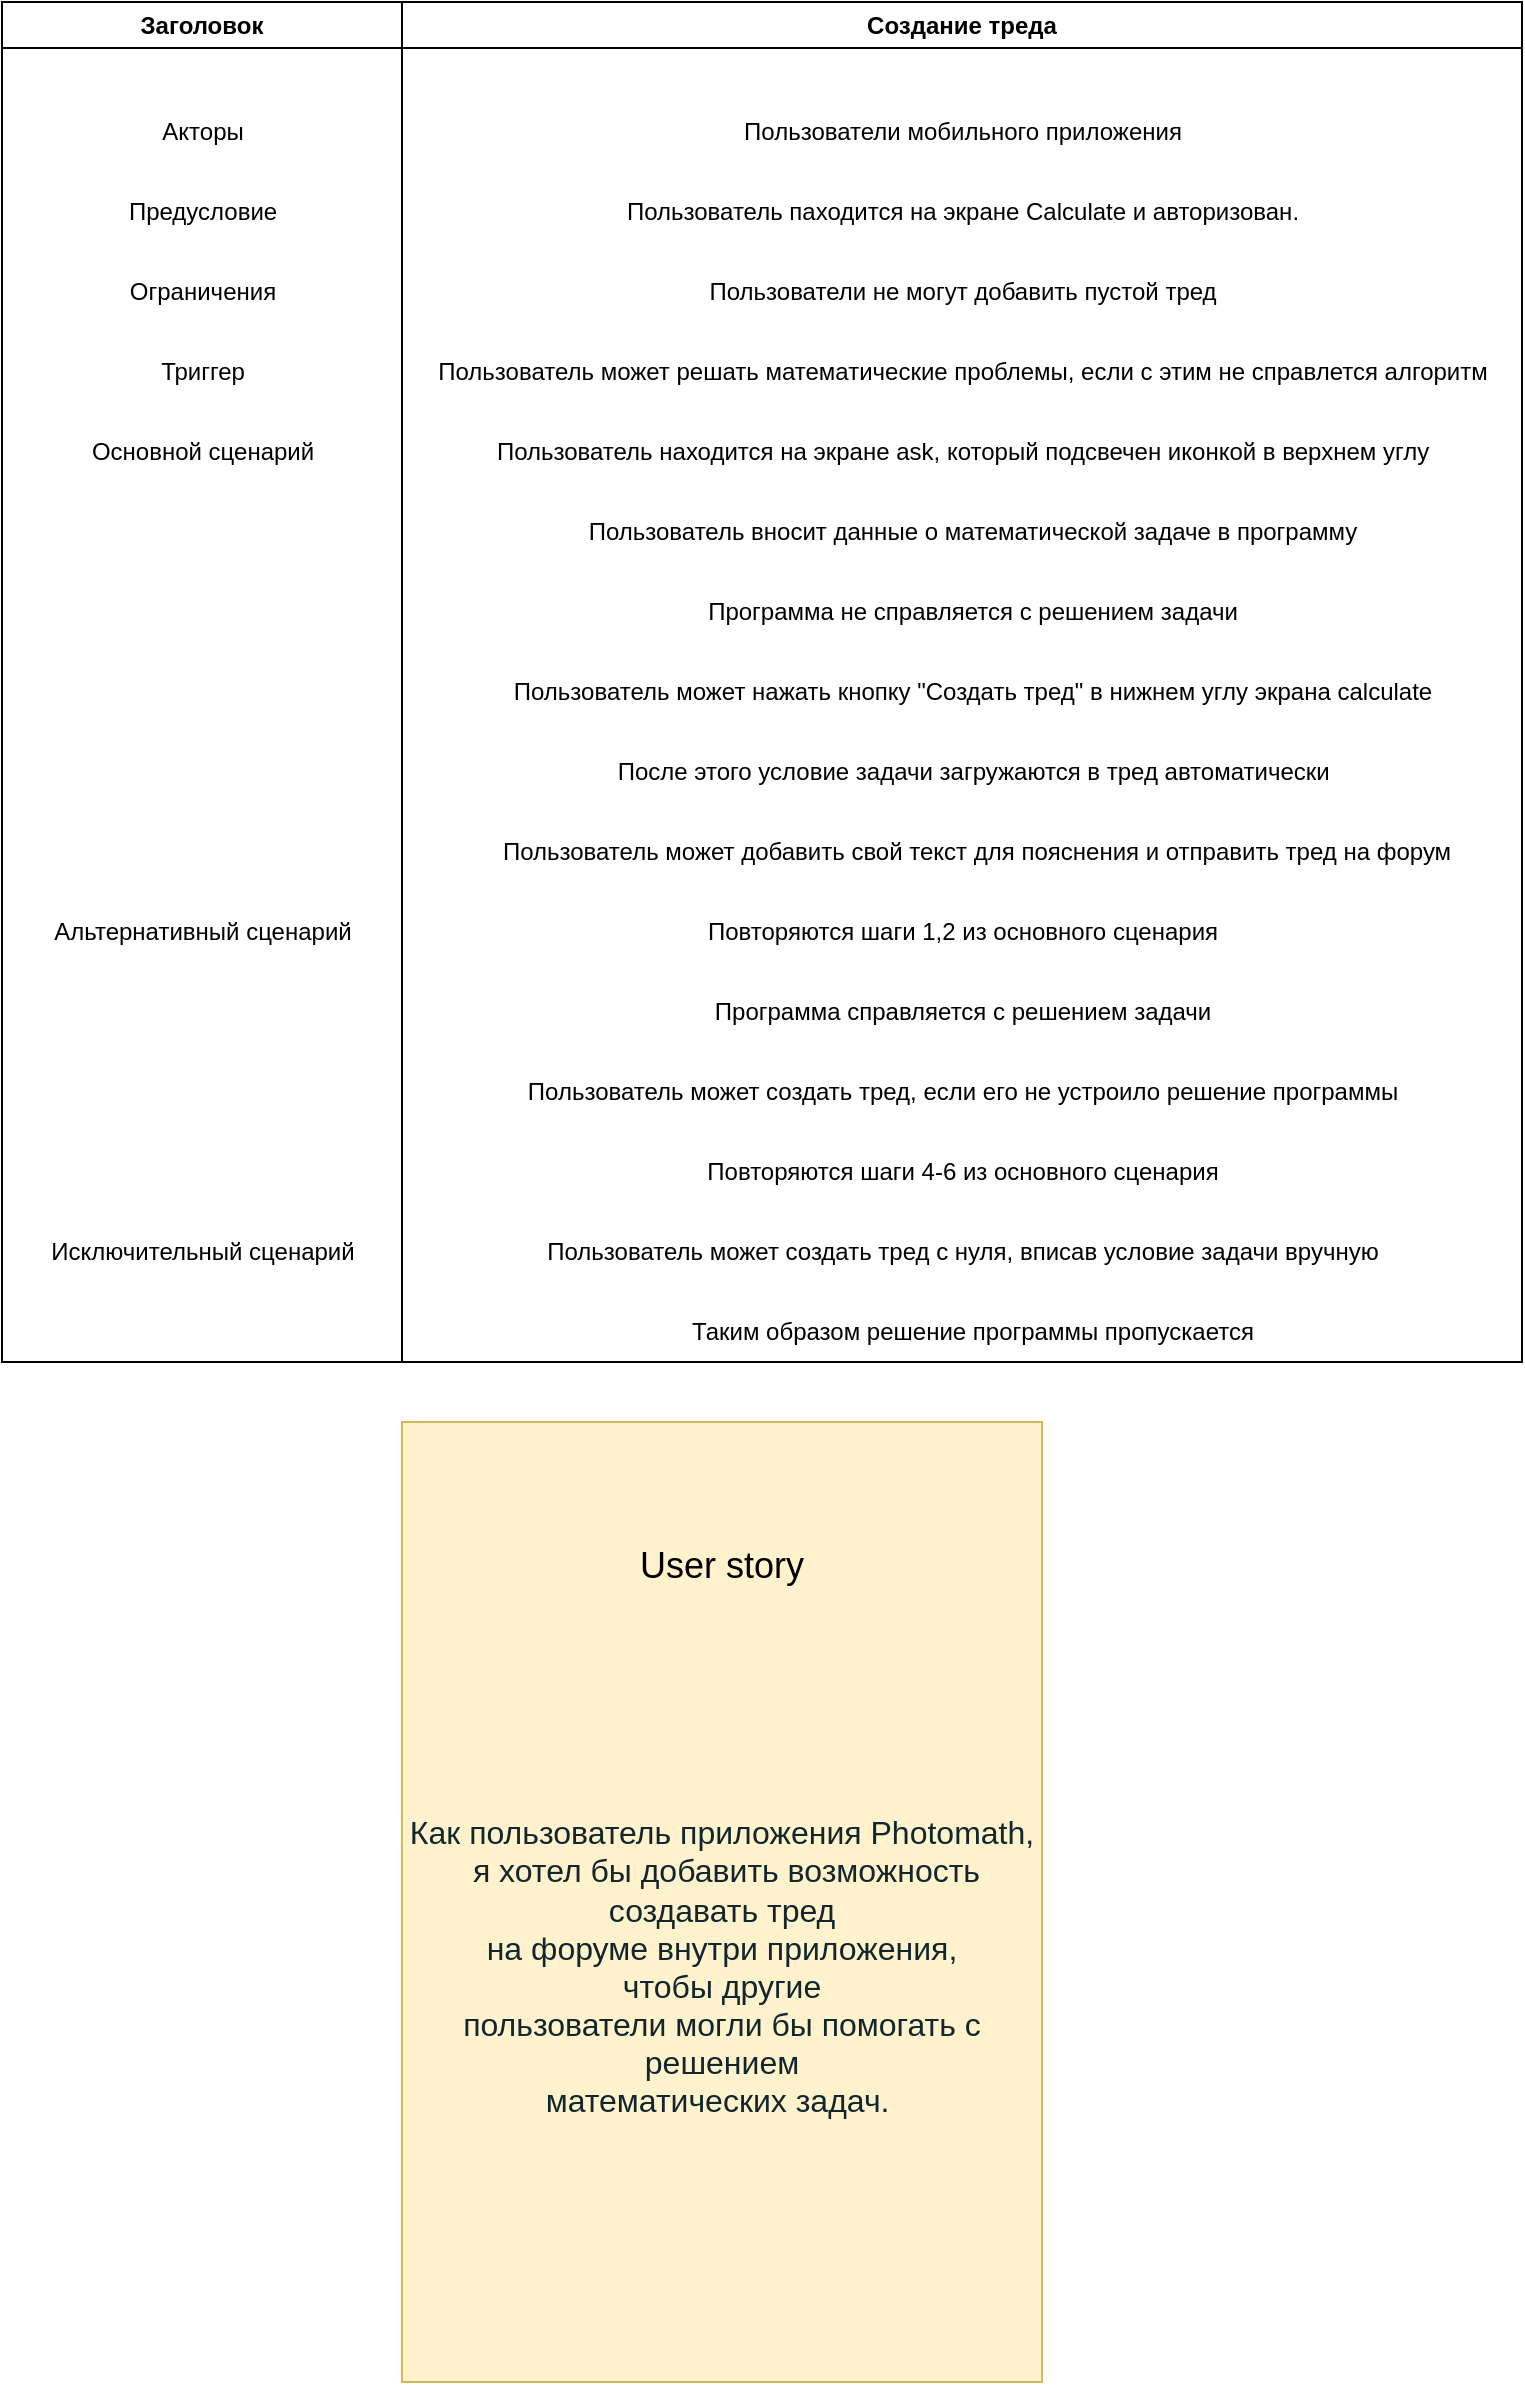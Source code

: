 <mxfile version="24.7.17">
  <diagram name="Страница — 1" id="ZxUDvak5gK3-czlqdzK2">
    <mxGraphModel dx="1735" dy="1133" grid="1" gridSize="10" guides="1" tooltips="1" connect="1" arrows="1" fold="1" page="1" pageScale="1" pageWidth="827" pageHeight="1169" math="0" shadow="0">
      <root>
        <mxCell id="0" />
        <mxCell id="1" parent="0" />
        <mxCell id="4w28gFZ9ZuAEhgXsI9mW-2" value="Заголовок" style="swimlane;whiteSpace=wrap;html=1;" vertex="1" parent="1">
          <mxGeometry x="50" y="80" width="200" height="680" as="geometry" />
        </mxCell>
        <mxCell id="4w28gFZ9ZuAEhgXsI9mW-17" value="Акторы" style="text;html=1;align=center;verticalAlign=middle;resizable=0;points=[];autosize=1;strokeColor=none;fillColor=none;" vertex="1" parent="4w28gFZ9ZuAEhgXsI9mW-2">
          <mxGeometry x="65" y="50" width="70" height="30" as="geometry" />
        </mxCell>
        <mxCell id="4w28gFZ9ZuAEhgXsI9mW-20" value="Предусловие" style="text;html=1;align=center;verticalAlign=middle;resizable=0;points=[];autosize=1;strokeColor=none;fillColor=none;" vertex="1" parent="4w28gFZ9ZuAEhgXsI9mW-2">
          <mxGeometry x="50" y="90" width="100" height="30" as="geometry" />
        </mxCell>
        <mxCell id="4w28gFZ9ZuAEhgXsI9mW-22" value="Ограничения" style="text;html=1;align=center;verticalAlign=middle;resizable=0;points=[];autosize=1;strokeColor=none;fillColor=none;" vertex="1" parent="4w28gFZ9ZuAEhgXsI9mW-2">
          <mxGeometry x="50" y="130" width="100" height="30" as="geometry" />
        </mxCell>
        <mxCell id="4w28gFZ9ZuAEhgXsI9mW-24" value="Триггер" style="text;html=1;align=center;verticalAlign=middle;resizable=0;points=[];autosize=1;strokeColor=none;fillColor=none;" vertex="1" parent="4w28gFZ9ZuAEhgXsI9mW-2">
          <mxGeometry x="65" y="170" width="70" height="30" as="geometry" />
        </mxCell>
        <mxCell id="4w28gFZ9ZuAEhgXsI9mW-26" value="Основной сценарий" style="text;html=1;align=center;verticalAlign=middle;resizable=0;points=[];autosize=1;strokeColor=none;fillColor=none;" vertex="1" parent="4w28gFZ9ZuAEhgXsI9mW-2">
          <mxGeometry x="30" y="210" width="140" height="30" as="geometry" />
        </mxCell>
        <mxCell id="4w28gFZ9ZuAEhgXsI9mW-33" value="Альтернативный сценарий" style="text;html=1;align=center;verticalAlign=middle;resizable=0;points=[];autosize=1;strokeColor=none;fillColor=none;" vertex="1" parent="4w28gFZ9ZuAEhgXsI9mW-2">
          <mxGeometry x="10" y="450" width="180" height="30" as="geometry" />
        </mxCell>
        <mxCell id="4w28gFZ9ZuAEhgXsI9mW-41" value="Исключительный сценарий" style="text;html=1;align=center;verticalAlign=middle;resizable=0;points=[];autosize=1;strokeColor=none;fillColor=none;" vertex="1" parent="4w28gFZ9ZuAEhgXsI9mW-2">
          <mxGeometry x="10" y="610" width="180" height="30" as="geometry" />
        </mxCell>
        <mxCell id="4w28gFZ9ZuAEhgXsI9mW-16" value="Создание треда" style="swimlane;whiteSpace=wrap;html=1;" vertex="1" parent="1">
          <mxGeometry x="250" y="80" width="560" height="680" as="geometry" />
        </mxCell>
        <mxCell id="4w28gFZ9ZuAEhgXsI9mW-19" value="Пользователи мобильного приложения" style="text;html=1;align=center;verticalAlign=middle;resizable=0;points=[];autosize=1;strokeColor=none;fillColor=none;" vertex="1" parent="4w28gFZ9ZuAEhgXsI9mW-16">
          <mxGeometry x="155" y="50" width="250" height="30" as="geometry" />
        </mxCell>
        <mxCell id="4w28gFZ9ZuAEhgXsI9mW-21" value="Пользователь паходится на экране Calculate и авторизован." style="text;html=1;align=center;verticalAlign=middle;resizable=0;points=[];autosize=1;strokeColor=none;fillColor=none;" vertex="1" parent="4w28gFZ9ZuAEhgXsI9mW-16">
          <mxGeometry x="95" y="90" width="370" height="30" as="geometry" />
        </mxCell>
        <mxCell id="4w28gFZ9ZuAEhgXsI9mW-23" value="Пользователи не могут добавить пустой тред" style="text;html=1;align=center;verticalAlign=middle;resizable=0;points=[];autosize=1;strokeColor=none;fillColor=none;" vertex="1" parent="4w28gFZ9ZuAEhgXsI9mW-16">
          <mxGeometry x="140" y="130" width="280" height="30" as="geometry" />
        </mxCell>
        <mxCell id="4w28gFZ9ZuAEhgXsI9mW-25" value="Пользователь может решать математические проблемы, если с этим не справлется алгоритм" style="text;html=1;align=center;verticalAlign=middle;resizable=1;points=[];autosize=1;strokeColor=none;fillColor=none;fontStyle=0;movable=1;rotatable=1;deletable=1;editable=1;locked=0;connectable=1;" vertex="1" parent="4w28gFZ9ZuAEhgXsI9mW-16">
          <mxGeometry y="170" width="560" height="30" as="geometry" />
        </mxCell>
        <mxCell id="4w28gFZ9ZuAEhgXsI9mW-27" value="Пользователь находится на экране ask, который подсвечен иконкой в верхнем углу" style="text;html=1;align=center;verticalAlign=middle;resizable=1;points=[];autosize=1;strokeColor=none;fillColor=none;fontStyle=0;movable=1;rotatable=1;deletable=1;editable=1;locked=0;connectable=1;" vertex="1" parent="4w28gFZ9ZuAEhgXsI9mW-16">
          <mxGeometry x="30" y="210" width="500" height="30" as="geometry" />
        </mxCell>
        <mxCell id="4w28gFZ9ZuAEhgXsI9mW-28" value="Пользователь вносит данные о математической задаче в программу" style="text;html=1;align=center;verticalAlign=middle;resizable=1;points=[];autosize=1;strokeColor=none;fillColor=none;fontStyle=0;movable=1;rotatable=1;deletable=1;editable=1;locked=0;connectable=1;" vertex="1" parent="4w28gFZ9ZuAEhgXsI9mW-16">
          <mxGeometry x="75" y="250" width="420" height="30" as="geometry" />
        </mxCell>
        <mxCell id="4w28gFZ9ZuAEhgXsI9mW-29" value="Программа не справляется с решением задачи" style="text;html=1;align=center;verticalAlign=middle;resizable=1;points=[];autosize=1;strokeColor=none;fillColor=none;fontStyle=0;movable=1;rotatable=1;deletable=1;editable=1;locked=0;connectable=1;" vertex="1" parent="4w28gFZ9ZuAEhgXsI9mW-16">
          <mxGeometry x="140" y="290" width="290" height="30" as="geometry" />
        </mxCell>
        <mxCell id="4w28gFZ9ZuAEhgXsI9mW-30" value="Пользователь может нажать кнопку &quot;Создать тред&quot; в нижнем углу экрана calculate" style="text;html=1;align=center;verticalAlign=middle;resizable=1;points=[];autosize=1;strokeColor=none;fillColor=none;fontStyle=0;movable=1;rotatable=1;deletable=1;editable=1;locked=0;connectable=1;" vertex="1" parent="4w28gFZ9ZuAEhgXsI9mW-16">
          <mxGeometry x="35" y="330" width="500" height="30" as="geometry" />
        </mxCell>
        <mxCell id="4w28gFZ9ZuAEhgXsI9mW-31" value="После этого условие задачи загружаются в тред автоматически&amp;nbsp;" style="text;html=1;align=center;verticalAlign=middle;resizable=1;points=[];autosize=1;strokeColor=none;fillColor=none;fontStyle=0;movable=1;rotatable=1;deletable=1;editable=1;locked=0;connectable=1;" vertex="1" parent="4w28gFZ9ZuAEhgXsI9mW-16">
          <mxGeometry x="87" y="370" width="400" height="30" as="geometry" />
        </mxCell>
        <mxCell id="4w28gFZ9ZuAEhgXsI9mW-32" value="Пользователь может добавить свой текст для пояснения и отправить тред на форум" style="text;html=1;align=center;verticalAlign=middle;resizable=1;points=[];autosize=1;strokeColor=none;fillColor=none;fontStyle=0;movable=1;rotatable=1;deletable=1;editable=1;locked=0;connectable=1;" vertex="1" parent="4w28gFZ9ZuAEhgXsI9mW-16">
          <mxGeometry x="32" y="410" width="510" height="30" as="geometry" />
        </mxCell>
        <mxCell id="4w28gFZ9ZuAEhgXsI9mW-35" value="Повторяются шаги 1,2 из основного сценария" style="text;html=1;align=center;verticalAlign=middle;resizable=1;points=[];autosize=1;strokeColor=none;fillColor=none;fontStyle=0;movable=1;rotatable=1;deletable=1;editable=1;locked=0;connectable=1;" vertex="1" parent="4w28gFZ9ZuAEhgXsI9mW-16">
          <mxGeometry x="140" y="450" width="280" height="30" as="geometry" />
        </mxCell>
        <mxCell id="4w28gFZ9ZuAEhgXsI9mW-36" value="Программа справляется с решением задачи" style="text;html=1;align=center;verticalAlign=middle;resizable=1;points=[];autosize=1;strokeColor=none;fillColor=none;fontStyle=0;movable=1;rotatable=1;deletable=1;editable=1;locked=0;connectable=1;" vertex="1" parent="4w28gFZ9ZuAEhgXsI9mW-16">
          <mxGeometry x="140" y="489.5" width="280" height="30" as="geometry" />
        </mxCell>
        <mxCell id="4w28gFZ9ZuAEhgXsI9mW-39" value="Пользователь может создать тред, если его не устроило решение программы" style="text;html=1;align=center;verticalAlign=middle;resizable=1;points=[];autosize=1;strokeColor=none;fillColor=none;fontStyle=0;movable=1;rotatable=1;deletable=1;editable=1;locked=0;connectable=1;" vertex="1" parent="4w28gFZ9ZuAEhgXsI9mW-16">
          <mxGeometry x="45" y="530" width="470" height="30" as="geometry" />
        </mxCell>
        <mxCell id="4w28gFZ9ZuAEhgXsI9mW-40" value="Повторяются шаги 4-6 из основного сценария" style="text;html=1;align=center;verticalAlign=middle;resizable=1;points=[];autosize=1;strokeColor=none;fillColor=none;fontStyle=0;movable=1;rotatable=1;deletable=1;editable=1;locked=0;connectable=1;" vertex="1" parent="4w28gFZ9ZuAEhgXsI9mW-16">
          <mxGeometry x="135" y="570" width="290" height="30" as="geometry" />
        </mxCell>
        <mxCell id="4w28gFZ9ZuAEhgXsI9mW-42" value="Пользователь может создать тред с нуля, вписав условие задачи вручную" style="text;html=1;align=center;verticalAlign=middle;resizable=1;points=[];autosize=1;strokeColor=none;fillColor=none;fontStyle=0;movable=1;rotatable=1;deletable=1;editable=1;locked=0;connectable=1;" vertex="1" parent="4w28gFZ9ZuAEhgXsI9mW-16">
          <mxGeometry x="55" y="610" width="450" height="30" as="geometry" />
        </mxCell>
        <mxCell id="4w28gFZ9ZuAEhgXsI9mW-43" value="Таким образом решение программы пропускается" style="text;html=1;align=center;verticalAlign=middle;resizable=1;points=[];autosize=1;strokeColor=none;fillColor=none;fontStyle=0;movable=1;rotatable=1;deletable=1;editable=1;locked=0;connectable=1;" vertex="1" parent="4w28gFZ9ZuAEhgXsI9mW-16">
          <mxGeometry x="130" y="650" width="310" height="30" as="geometry" />
        </mxCell>
        <mxCell id="4w28gFZ9ZuAEhgXsI9mW-18" value="&lt;font style=&quot;font-size: 18px;&quot;&gt;User story&lt;/font&gt;&lt;div&gt;&lt;br&gt;&#x9;&#x9;&lt;br&gt;&#x9;&lt;br&gt;&#x9;&lt;br&gt;&#x9;&#x9;&lt;div title=&quot;Page 1&quot; class=&quot;page&quot;&gt;&lt;br&gt;&#x9;&#x9;&#x9;&lt;div style=&quot;&quot; class=&quot;section&quot;&gt;&lt;span style=&quot;background-color: rgb(255, 242, 204);&quot;&gt;&lt;br&gt;&#x9;&#x9;&#x9;&#x9;&lt;/span&gt;&lt;div style=&quot;&quot; class=&quot;layoutArea&quot;&gt;&lt;span style=&quot;background-color: rgb(255, 242, 204);&quot;&gt;&lt;br&gt;&#x9;&#x9;&#x9;&#x9;&#x9;&lt;/span&gt;&lt;div style=&quot;&quot; class=&quot;column&quot;&gt;&lt;p style=&quot;&quot;&gt;&lt;font style=&quot;background-color: rgb(255, 242, 204);&quot; size=&quot;3&quot;&gt;&lt;span style=&quot;color: rgb(17, 39, 45);&quot;&gt;Как пользователь приложения &lt;/span&gt;&lt;span style=&quot;color: rgb(17, 39, 45);&quot;&gt;Photomath,&lt;br&gt;&lt;/span&gt;&lt;span style=&quot;color: rgb(17, 39, 45);&quot;&gt;&amp;nbsp;я хотел бы добавить возможность создавать тред&lt;br&gt;на форуме внутри приложения&lt;/span&gt;&lt;span style=&quot;color: rgb(17, 39, 45);&quot;&gt;, чтобы&lt;/span&gt;&lt;span style=&quot;color: rgb(17, 39, 45);&quot;&gt;&amp;nbsp;другие&lt;br&gt;пользователи могли бы помогать с решением&lt;br&gt;математических задач&lt;/span&gt;&lt;span style=&quot;color: rgb(17, 39, 45);&quot;&gt;.&amp;nbsp;&lt;/span&gt;&lt;/font&gt;&lt;/p&gt;&lt;br&gt;&#x9;&#x9;&#x9;&#x9;&#x9;&lt;/div&gt;&lt;br&gt;&#x9;&#x9;&#x9;&#x9;&lt;/div&gt;&lt;br&gt;&#x9;&#x9;&#x9;&lt;/div&gt;&lt;br&gt;&#x9;&#x9;&lt;/div&gt;&lt;/div&gt;" style="rounded=0;whiteSpace=wrap;html=1;fillColor=#fff2cc;strokeColor=#d6b656;" vertex="1" parent="1">
          <mxGeometry x="250" y="790" width="320" height="480" as="geometry" />
        </mxCell>
      </root>
    </mxGraphModel>
  </diagram>
</mxfile>
